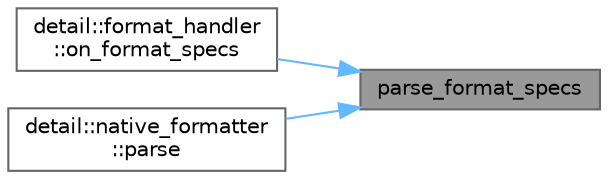 digraph "parse_format_specs"
{
 // LATEX_PDF_SIZE
  bgcolor="transparent";
  edge [fontname=Helvetica,fontsize=10,labelfontname=Helvetica,labelfontsize=10];
  node [fontname=Helvetica,fontsize=10,shape=box,height=0.2,width=0.4];
  rankdir="RL";
  Node1 [id="Node000001",label="parse_format_specs",height=0.2,width=0.4,color="gray40", fillcolor="grey60", style="filled", fontcolor="black",tooltip=" "];
  Node1 -> Node2 [id="edge1_Node000001_Node000002",dir="back",color="steelblue1",style="solid",tooltip=" "];
  Node2 [id="Node000002",label="detail::format_handler\l::on_format_specs",height=0.2,width=0.4,color="grey40", fillcolor="white", style="filled",URL="$structdetail_1_1format__handler.html#a2048d1eedae542c2e332e46fa85c656f",tooltip=" "];
  Node1 -> Node3 [id="edge2_Node000001_Node000003",dir="back",color="steelblue1",style="solid",tooltip=" "];
  Node3 [id="Node000003",label="detail::native_formatter\l::parse",height=0.2,width=0.4,color="grey40", fillcolor="white", style="filled",URL="$structdetail_1_1native__formatter.html#a8ab971982084b0d00677071064adc679",tooltip=" "];
}

